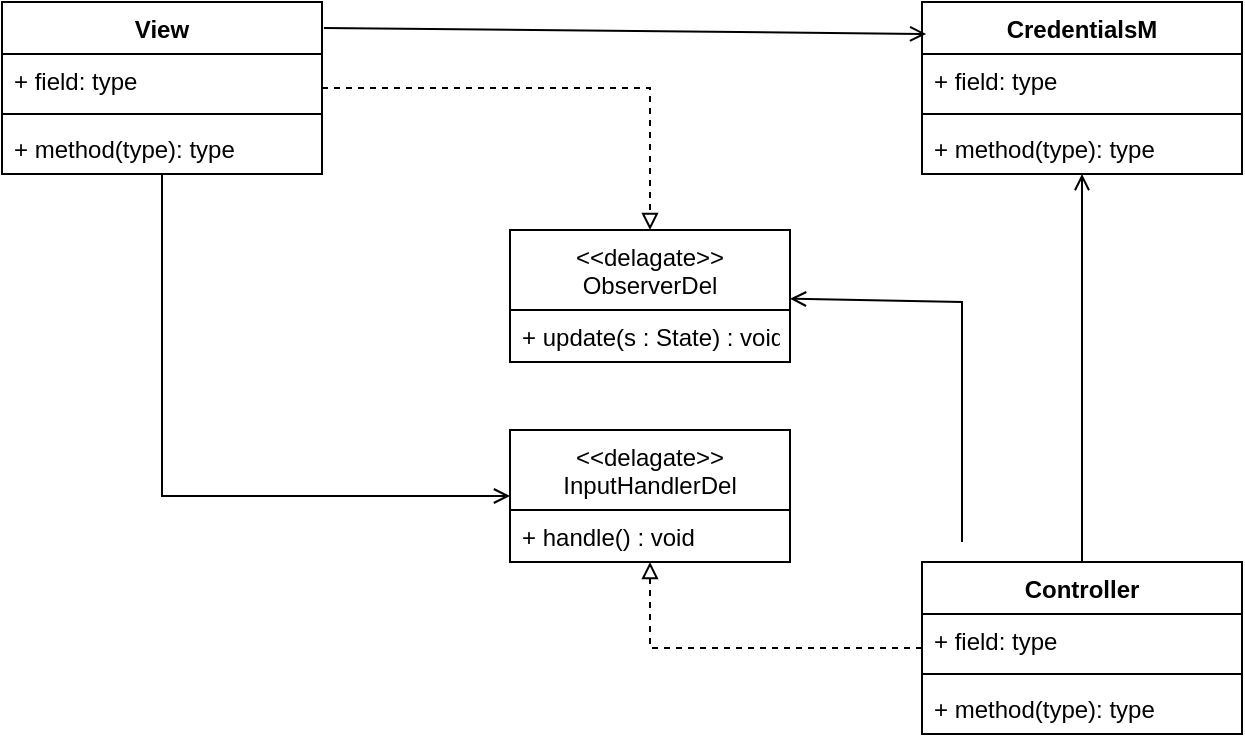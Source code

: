 <mxfile version="20.3.1" type="github">
  <diagram id="C5RBs43oDa-KdzZeNtuy" name="Page-1">
    <mxGraphModel dx="1422" dy="762" grid="1" gridSize="10" guides="1" tooltips="1" connect="1" arrows="1" fold="1" page="1" pageScale="1" pageWidth="827" pageHeight="1169" math="0" shadow="0">
      <root>
        <mxCell id="WIyWlLk6GJQsqaUBKTNV-0" />
        <mxCell id="WIyWlLk6GJQsqaUBKTNV-1" parent="WIyWlLk6GJQsqaUBKTNV-0" />
        <mxCell id="OlPT0K55Fw-IgvkPkxFD-13" value="View" style="swimlane;fontStyle=1;align=center;verticalAlign=top;childLayout=stackLayout;horizontal=1;startSize=26;horizontalStack=0;resizeParent=1;resizeParentMax=0;resizeLast=0;collapsible=1;marginBottom=0;" vertex="1" parent="WIyWlLk6GJQsqaUBKTNV-1">
          <mxGeometry x="80" y="40" width="160" height="86" as="geometry" />
        </mxCell>
        <mxCell id="OlPT0K55Fw-IgvkPkxFD-14" value="+ field: type" style="text;strokeColor=none;fillColor=none;align=left;verticalAlign=top;spacingLeft=4;spacingRight=4;overflow=hidden;rotatable=0;points=[[0,0.5],[1,0.5]];portConstraint=eastwest;" vertex="1" parent="OlPT0K55Fw-IgvkPkxFD-13">
          <mxGeometry y="26" width="160" height="26" as="geometry" />
        </mxCell>
        <mxCell id="OlPT0K55Fw-IgvkPkxFD-15" value="" style="line;strokeWidth=1;fillColor=none;align=left;verticalAlign=middle;spacingTop=-1;spacingLeft=3;spacingRight=3;rotatable=0;labelPosition=right;points=[];portConstraint=eastwest;strokeColor=inherit;" vertex="1" parent="OlPT0K55Fw-IgvkPkxFD-13">
          <mxGeometry y="52" width="160" height="8" as="geometry" />
        </mxCell>
        <mxCell id="OlPT0K55Fw-IgvkPkxFD-16" value="+ method(type): type" style="text;strokeColor=none;fillColor=none;align=left;verticalAlign=top;spacingLeft=4;spacingRight=4;overflow=hidden;rotatable=0;points=[[0,0.5],[1,0.5]];portConstraint=eastwest;" vertex="1" parent="OlPT0K55Fw-IgvkPkxFD-13">
          <mxGeometry y="60" width="160" height="26" as="geometry" />
        </mxCell>
        <mxCell id="OlPT0K55Fw-IgvkPkxFD-17" value="CredentialsM" style="swimlane;fontStyle=1;align=center;verticalAlign=top;childLayout=stackLayout;horizontal=1;startSize=26;horizontalStack=0;resizeParent=1;resizeParentMax=0;resizeLast=0;collapsible=1;marginBottom=0;" vertex="1" parent="WIyWlLk6GJQsqaUBKTNV-1">
          <mxGeometry x="540" y="40" width="160" height="86" as="geometry" />
        </mxCell>
        <mxCell id="OlPT0K55Fw-IgvkPkxFD-18" value="+ field: type" style="text;strokeColor=none;fillColor=none;align=left;verticalAlign=top;spacingLeft=4;spacingRight=4;overflow=hidden;rotatable=0;points=[[0,0.5],[1,0.5]];portConstraint=eastwest;" vertex="1" parent="OlPT0K55Fw-IgvkPkxFD-17">
          <mxGeometry y="26" width="160" height="26" as="geometry" />
        </mxCell>
        <mxCell id="OlPT0K55Fw-IgvkPkxFD-19" value="" style="line;strokeWidth=1;fillColor=none;align=left;verticalAlign=middle;spacingTop=-1;spacingLeft=3;spacingRight=3;rotatable=0;labelPosition=right;points=[];portConstraint=eastwest;strokeColor=inherit;" vertex="1" parent="OlPT0K55Fw-IgvkPkxFD-17">
          <mxGeometry y="52" width="160" height="8" as="geometry" />
        </mxCell>
        <mxCell id="OlPT0K55Fw-IgvkPkxFD-20" value="+ method(type): type" style="text;strokeColor=none;fillColor=none;align=left;verticalAlign=top;spacingLeft=4;spacingRight=4;overflow=hidden;rotatable=0;points=[[0,0.5],[1,0.5]];portConstraint=eastwest;" vertex="1" parent="OlPT0K55Fw-IgvkPkxFD-17">
          <mxGeometry y="60" width="160" height="26" as="geometry" />
        </mxCell>
        <mxCell id="OlPT0K55Fw-IgvkPkxFD-21" value="Controller" style="swimlane;fontStyle=1;align=center;verticalAlign=top;childLayout=stackLayout;horizontal=1;startSize=26;horizontalStack=0;resizeParent=1;resizeParentMax=0;resizeLast=0;collapsible=1;marginBottom=0;" vertex="1" parent="WIyWlLk6GJQsqaUBKTNV-1">
          <mxGeometry x="540" y="320" width="160" height="86" as="geometry" />
        </mxCell>
        <mxCell id="OlPT0K55Fw-IgvkPkxFD-22" value="+ field: type" style="text;strokeColor=none;fillColor=none;align=left;verticalAlign=top;spacingLeft=4;spacingRight=4;overflow=hidden;rotatable=0;points=[[0,0.5],[1,0.5]];portConstraint=eastwest;" vertex="1" parent="OlPT0K55Fw-IgvkPkxFD-21">
          <mxGeometry y="26" width="160" height="26" as="geometry" />
        </mxCell>
        <mxCell id="OlPT0K55Fw-IgvkPkxFD-23" value="" style="line;strokeWidth=1;fillColor=none;align=left;verticalAlign=middle;spacingTop=-1;spacingLeft=3;spacingRight=3;rotatable=0;labelPosition=right;points=[];portConstraint=eastwest;strokeColor=inherit;" vertex="1" parent="OlPT0K55Fw-IgvkPkxFD-21">
          <mxGeometry y="52" width="160" height="8" as="geometry" />
        </mxCell>
        <mxCell id="OlPT0K55Fw-IgvkPkxFD-24" value="+ method(type): type" style="text;strokeColor=none;fillColor=none;align=left;verticalAlign=top;spacingLeft=4;spacingRight=4;overflow=hidden;rotatable=0;points=[[0,0.5],[1,0.5]];portConstraint=eastwest;" vertex="1" parent="OlPT0K55Fw-IgvkPkxFD-21">
          <mxGeometry y="60" width="160" height="26" as="geometry" />
        </mxCell>
        <mxCell id="OlPT0K55Fw-IgvkPkxFD-25" value="&lt;&lt;delagate&gt;&gt;&#xa;ObserverDel" style="swimlane;fontStyle=0;childLayout=stackLayout;horizontal=1;startSize=40;fillColor=none;horizontalStack=0;resizeParent=1;resizeParentMax=0;resizeLast=0;collapsible=1;marginBottom=0;" vertex="1" parent="WIyWlLk6GJQsqaUBKTNV-1">
          <mxGeometry x="334" y="154" width="140" height="66" as="geometry" />
        </mxCell>
        <mxCell id="OlPT0K55Fw-IgvkPkxFD-26" value="+ update(s : State) : void" style="text;strokeColor=none;fillColor=none;align=left;verticalAlign=top;spacingLeft=4;spacingRight=4;overflow=hidden;rotatable=0;points=[[0,0.5],[1,0.5]];portConstraint=eastwest;" vertex="1" parent="OlPT0K55Fw-IgvkPkxFD-25">
          <mxGeometry y="40" width="140" height="26" as="geometry" />
        </mxCell>
        <mxCell id="OlPT0K55Fw-IgvkPkxFD-33" value="&lt;&lt;delagate&gt;&gt;&#xa;InputHandlerDel" style="swimlane;fontStyle=0;childLayout=stackLayout;horizontal=1;startSize=40;fillColor=none;horizontalStack=0;resizeParent=1;resizeParentMax=0;resizeLast=0;collapsible=1;marginBottom=0;" vertex="1" parent="WIyWlLk6GJQsqaUBKTNV-1">
          <mxGeometry x="334" y="254" width="140" height="66" as="geometry" />
        </mxCell>
        <mxCell id="OlPT0K55Fw-IgvkPkxFD-34" value="+ handle() : void" style="text;strokeColor=none;fillColor=none;align=left;verticalAlign=top;spacingLeft=4;spacingRight=4;overflow=hidden;rotatable=0;points=[[0,0.5],[1,0.5]];portConstraint=eastwest;" vertex="1" parent="OlPT0K55Fw-IgvkPkxFD-33">
          <mxGeometry y="40" width="140" height="26" as="geometry" />
        </mxCell>
        <mxCell id="OlPT0K55Fw-IgvkPkxFD-35" value="" style="endArrow=open;html=1;rounded=0;exitX=0.5;exitY=0;exitDx=0;exitDy=0;endFill=0;" edge="1" parent="WIyWlLk6GJQsqaUBKTNV-1" source="OlPT0K55Fw-IgvkPkxFD-21" target="OlPT0K55Fw-IgvkPkxFD-17">
          <mxGeometry width="50" height="50" relative="1" as="geometry">
            <mxPoint x="570" y="280" as="sourcePoint" />
            <mxPoint x="620" y="230" as="targetPoint" />
          </mxGeometry>
        </mxCell>
        <mxCell id="OlPT0K55Fw-IgvkPkxFD-36" value="" style="endArrow=block;html=1;rounded=0;dashed=1;endFill=0;" edge="1" parent="WIyWlLk6GJQsqaUBKTNV-1" source="OlPT0K55Fw-IgvkPkxFD-13" target="OlPT0K55Fw-IgvkPkxFD-25">
          <mxGeometry width="50" height="50" relative="1" as="geometry">
            <mxPoint x="270" y="110" as="sourcePoint" />
            <mxPoint x="440" y="120" as="targetPoint" />
            <Array as="points">
              <mxPoint x="404" y="83" />
            </Array>
          </mxGeometry>
        </mxCell>
        <mxCell id="OlPT0K55Fw-IgvkPkxFD-37" value="" style="endArrow=open;html=1;rounded=0;endFill=0;" edge="1" parent="WIyWlLk6GJQsqaUBKTNV-1" target="OlPT0K55Fw-IgvkPkxFD-25">
          <mxGeometry width="50" height="50" relative="1" as="geometry">
            <mxPoint x="560" y="310" as="sourcePoint" />
            <mxPoint x="550" y="230" as="targetPoint" />
            <Array as="points">
              <mxPoint x="560" y="190" />
            </Array>
          </mxGeometry>
        </mxCell>
        <mxCell id="OlPT0K55Fw-IgvkPkxFD-38" value="" style="endArrow=open;html=1;rounded=0;endFill=0;" edge="1" parent="WIyWlLk6GJQsqaUBKTNV-1" source="OlPT0K55Fw-IgvkPkxFD-13" target="OlPT0K55Fw-IgvkPkxFD-33">
          <mxGeometry width="50" height="50" relative="1" as="geometry">
            <mxPoint x="110" y="260" as="sourcePoint" />
            <mxPoint x="330" y="280" as="targetPoint" />
            <Array as="points">
              <mxPoint x="160" y="287" />
            </Array>
          </mxGeometry>
        </mxCell>
        <mxCell id="OlPT0K55Fw-IgvkPkxFD-39" value="" style="endArrow=block;html=1;rounded=0;endFill=0;dashed=1;" edge="1" parent="WIyWlLk6GJQsqaUBKTNV-1" source="OlPT0K55Fw-IgvkPkxFD-21" target="OlPT0K55Fw-IgvkPkxFD-33">
          <mxGeometry width="50" height="50" relative="1" as="geometry">
            <mxPoint x="470" y="420" as="sourcePoint" />
            <mxPoint x="420" y="380" as="targetPoint" />
            <Array as="points">
              <mxPoint x="404" y="363" />
            </Array>
          </mxGeometry>
        </mxCell>
        <mxCell id="OlPT0K55Fw-IgvkPkxFD-40" value="" style="endArrow=open;html=1;rounded=0;exitX=1.006;exitY=0.151;exitDx=0;exitDy=0;exitPerimeter=0;entryX=0.013;entryY=0.186;entryDx=0;entryDy=0;entryPerimeter=0;endFill=0;" edge="1" parent="WIyWlLk6GJQsqaUBKTNV-1" source="OlPT0K55Fw-IgvkPkxFD-13" target="OlPT0K55Fw-IgvkPkxFD-17">
          <mxGeometry width="50" height="50" relative="1" as="geometry">
            <mxPoint x="360" y="80" as="sourcePoint" />
            <mxPoint x="410" y="30" as="targetPoint" />
          </mxGeometry>
        </mxCell>
      </root>
    </mxGraphModel>
  </diagram>
</mxfile>

